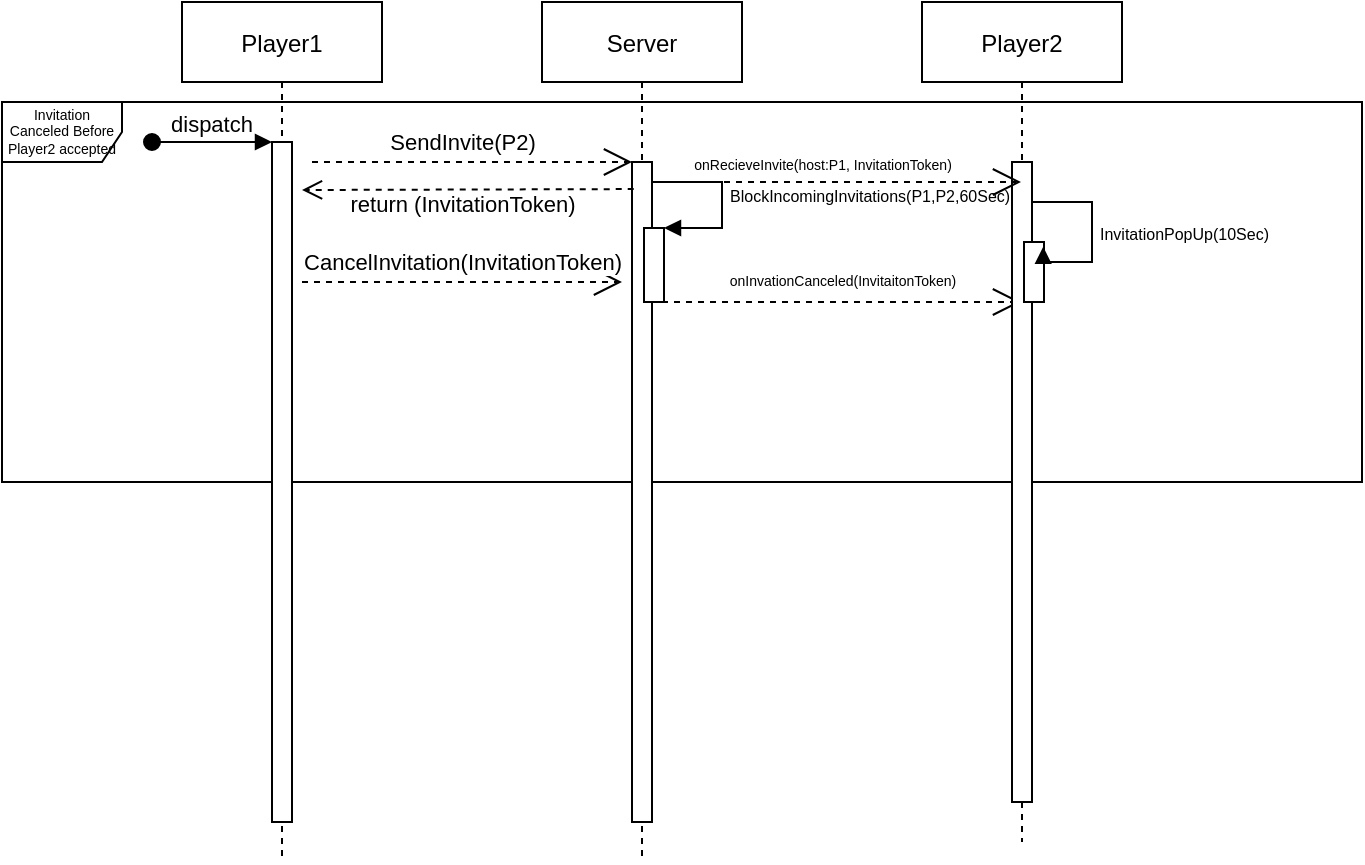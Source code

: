 <mxfile version="17.4.2" type="device"><diagram id="kgpKYQtTHZ0yAKxKKP6v" name="Page-1"><mxGraphModel dx="813" dy="494" grid="1" gridSize="10" guides="1" tooltips="1" connect="1" arrows="1" fold="1" page="1" pageScale="1" pageWidth="850" pageHeight="1100" math="0" shadow="0"><root><mxCell id="0"/><mxCell id="1" parent="0"/><mxCell id="bXyYv1QX85ZuPuYwNpPc-33" value="Invitation Canceled Before Player2 accepted" style="shape=umlFrame;whiteSpace=wrap;html=1;fontSize=7;" vertex="1" parent="1"><mxGeometry x="30" y="130" width="680" height="190" as="geometry"/></mxCell><mxCell id="bXyYv1QX85ZuPuYwNpPc-3" value="Player1" style="shape=umlLifeline;perimeter=lifelinePerimeter;container=1;collapsible=0;recursiveResize=0;rounded=0;shadow=0;strokeWidth=1;" vertex="1" parent="1"><mxGeometry x="120" y="80" width="100" height="430" as="geometry"/></mxCell><mxCell id="bXyYv1QX85ZuPuYwNpPc-4" value="" style="points=[];perimeter=orthogonalPerimeter;rounded=0;shadow=0;strokeWidth=1;" vertex="1" parent="bXyYv1QX85ZuPuYwNpPc-3"><mxGeometry x="45" y="70" width="10" height="340" as="geometry"/></mxCell><mxCell id="bXyYv1QX85ZuPuYwNpPc-5" value="dispatch" style="verticalAlign=bottom;startArrow=oval;endArrow=block;startSize=8;shadow=0;strokeWidth=1;" edge="1" parent="bXyYv1QX85ZuPuYwNpPc-3" target="bXyYv1QX85ZuPuYwNpPc-4"><mxGeometry relative="1" as="geometry"><mxPoint x="-15" y="70" as="sourcePoint"/></mxGeometry></mxCell><mxCell id="bXyYv1QX85ZuPuYwNpPc-27" value="CancelInvitation(InvitationToken)" style="endArrow=open;endSize=12;dashed=1;html=1;rounded=0;" edge="1" parent="bXyYv1QX85ZuPuYwNpPc-3"><mxGeometry y="10" width="160" relative="1" as="geometry"><mxPoint x="60" y="140" as="sourcePoint"/><mxPoint x="220" y="140" as="targetPoint"/><mxPoint as="offset"/></mxGeometry></mxCell><mxCell id="bXyYv1QX85ZuPuYwNpPc-9" value="Server" style="shape=umlLifeline;perimeter=lifelinePerimeter;container=1;collapsible=0;recursiveResize=0;rounded=0;shadow=0;strokeWidth=1;" vertex="1" parent="1"><mxGeometry x="300" y="80" width="100" height="430" as="geometry"/></mxCell><mxCell id="bXyYv1QX85ZuPuYwNpPc-10" value="" style="points=[];perimeter=orthogonalPerimeter;rounded=0;shadow=0;strokeWidth=1;" vertex="1" parent="bXyYv1QX85ZuPuYwNpPc-9"><mxGeometry x="45" y="80" width="10" height="330" as="geometry"/></mxCell><mxCell id="bXyYv1QX85ZuPuYwNpPc-11" value="" style="html=1;points=[];perimeter=orthogonalPerimeter;" vertex="1" parent="bXyYv1QX85ZuPuYwNpPc-9"><mxGeometry x="51" y="113" width="10" height="37" as="geometry"/></mxCell><mxCell id="bXyYv1QX85ZuPuYwNpPc-14" value="&lt;font style=&quot;font-size: 8px&quot;&gt;BlockIncomingInvitations(P1,P2,60Sec)&lt;br&gt;&lt;/font&gt;" style="edgeStyle=orthogonalEdgeStyle;html=1;align=left;spacingLeft=2;endArrow=block;rounded=0;entryX=1;entryY=0;" edge="1" parent="bXyYv1QX85ZuPuYwNpPc-9" target="bXyYv1QX85ZuPuYwNpPc-11"><mxGeometry x="0.053" relative="1" as="geometry"><mxPoint x="55" y="100" as="sourcePoint"/><Array as="points"><mxPoint x="55" y="90"/><mxPoint x="90" y="90"/><mxPoint x="90" y="113"/></Array><mxPoint as="offset"/></mxGeometry></mxCell><mxCell id="bXyYv1QX85ZuPuYwNpPc-32" value="onInvationCanceled(InvitaitonToken)" style="endArrow=open;endSize=12;dashed=1;html=1;rounded=0;fontSize=7;" edge="1" parent="bXyYv1QX85ZuPuYwNpPc-9" target="bXyYv1QX85ZuPuYwNpPc-15"><mxGeometry x="0.003" y="10" width="160" relative="1" as="geometry"><mxPoint x="60" y="150" as="sourcePoint"/><mxPoint x="220" y="150" as="targetPoint"/><mxPoint as="offset"/></mxGeometry></mxCell><mxCell id="bXyYv1QX85ZuPuYwNpPc-15" value="Player2" style="shape=umlLifeline;perimeter=lifelinePerimeter;container=1;collapsible=0;recursiveResize=0;rounded=0;shadow=0;strokeWidth=1;" vertex="1" parent="1"><mxGeometry x="490" y="80" width="100" height="420" as="geometry"/></mxCell><mxCell id="bXyYv1QX85ZuPuYwNpPc-16" value="" style="points=[];perimeter=orthogonalPerimeter;rounded=0;shadow=0;strokeWidth=1;" vertex="1" parent="bXyYv1QX85ZuPuYwNpPc-15"><mxGeometry x="45" y="80" width="10" height="320" as="geometry"/></mxCell><mxCell id="bXyYv1QX85ZuPuYwNpPc-17" value="&lt;font style=&quot;font-size: 7px&quot;&gt;onRecieveInvite(host:P1, InvitationToken)&lt;/font&gt;" style="endArrow=open;endSize=12;dashed=1;html=1;rounded=0;" edge="1" parent="bXyYv1QX85ZuPuYwNpPc-15" target="bXyYv1QX85ZuPuYwNpPc-15"><mxGeometry x="-0.079" y="10" width="160" relative="1" as="geometry"><mxPoint x="-135" y="90" as="sourcePoint"/><mxPoint x="25" y="90" as="targetPoint"/><mxPoint as="offset"/></mxGeometry></mxCell><mxCell id="bXyYv1QX85ZuPuYwNpPc-18" value="" style="html=1;points=[];perimeter=orthogonalPerimeter;fontSize=8;" vertex="1" parent="bXyYv1QX85ZuPuYwNpPc-15"><mxGeometry x="51" y="120" width="10" height="30" as="geometry"/></mxCell><mxCell id="bXyYv1QX85ZuPuYwNpPc-19" value="InvitationPopUp(10Sec)" style="edgeStyle=orthogonalEdgeStyle;html=1;align=left;spacingLeft=2;endArrow=block;rounded=0;fontSize=8;entryX=0.96;entryY=0.08;entryDx=0;entryDy=0;entryPerimeter=0;" edge="1" parent="bXyYv1QX85ZuPuYwNpPc-15" target="bXyYv1QX85ZuPuYwNpPc-18"><mxGeometry relative="1" as="geometry"><mxPoint x="55" y="100" as="sourcePoint"/><Array as="points"><mxPoint x="85" y="100"/><mxPoint x="85" y="130"/><mxPoint x="62" y="130"/><mxPoint x="62" y="129"/></Array><mxPoint x="70" y="160" as="targetPoint"/></mxGeometry></mxCell><mxCell id="bXyYv1QX85ZuPuYwNpPc-23" value="SendInvite(P2)" style="endArrow=open;endSize=12;dashed=1;html=1;rounded=0;" edge="1" parent="1"><mxGeometry x="-0.062" y="10" width="160" relative="1" as="geometry"><mxPoint x="185" y="160.0" as="sourcePoint"/><mxPoint x="345" y="160.0" as="targetPoint"/><Array as="points"><mxPoint x="270" y="160"/></Array><mxPoint as="offset"/></mxGeometry></mxCell><mxCell id="bXyYv1QX85ZuPuYwNpPc-28" value="return (InvitationToken)" style="html=1;verticalAlign=bottom;endArrow=open;dashed=1;endSize=8;rounded=0;exitX=0.086;exitY=0.041;exitDx=0;exitDy=0;exitPerimeter=0;" edge="1" parent="1" source="bXyYv1QX85ZuPuYwNpPc-10"><mxGeometry x="0.036" y="16" relative="1" as="geometry"><mxPoint x="340" y="190" as="sourcePoint"/><mxPoint x="180" y="174" as="targetPoint"/><mxPoint as="offset"/></mxGeometry></mxCell></root></mxGraphModel></diagram></mxfile>